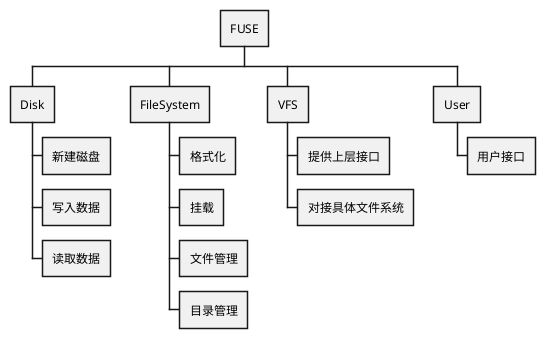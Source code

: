 @startwbs
* FUSE
** Disk
*** 新建磁盘
*** 写入数据
*** 读取数据
** FileSystem
*** 格式化
*** 挂载
*** 文件管理
*** 目录管理
** VFS
*** 提供上层接口
*** 对接具体文件系统
** User
*** 用户接口
@endwbs
